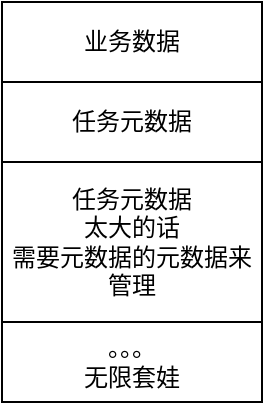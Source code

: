 <mxfile version="21.3.2" type="github">
  <diagram name="第 1 页" id="pW6zHuNh5d_NXqeCp2Is">
    <mxGraphModel dx="1242" dy="660" grid="1" gridSize="10" guides="1" tooltips="1" connect="1" arrows="1" fold="1" page="1" pageScale="1" pageWidth="827" pageHeight="1169" math="0" shadow="0">
      <root>
        <mxCell id="0" />
        <mxCell id="1" parent="0" />
        <mxCell id="4synDfnA7_Phd8wwPtMt-1" value="业务数据" style="rounded=0;whiteSpace=wrap;html=1;" vertex="1" parent="1">
          <mxGeometry x="280" y="190" width="130" height="40" as="geometry" />
        </mxCell>
        <mxCell id="4synDfnA7_Phd8wwPtMt-2" value="任务元数据" style="rounded=0;whiteSpace=wrap;html=1;" vertex="1" parent="1">
          <mxGeometry x="280" y="230" width="130" height="40" as="geometry" />
        </mxCell>
        <mxCell id="4synDfnA7_Phd8wwPtMt-3" value="&lt;div&gt;任务元数据&lt;br&gt;太大的话&lt;br&gt;需要元数据的元数据来管理&lt;br&gt;&lt;/div&gt;" style="rounded=0;whiteSpace=wrap;html=1;" vertex="1" parent="1">
          <mxGeometry x="280" y="270" width="130" height="80" as="geometry" />
        </mxCell>
        <mxCell id="4synDfnA7_Phd8wwPtMt-4" value="。。。&lt;br&gt;无限套娃" style="rounded=0;whiteSpace=wrap;html=1;" vertex="1" parent="1">
          <mxGeometry x="280" y="350" width="130" height="40" as="geometry" />
        </mxCell>
      </root>
    </mxGraphModel>
  </diagram>
</mxfile>
